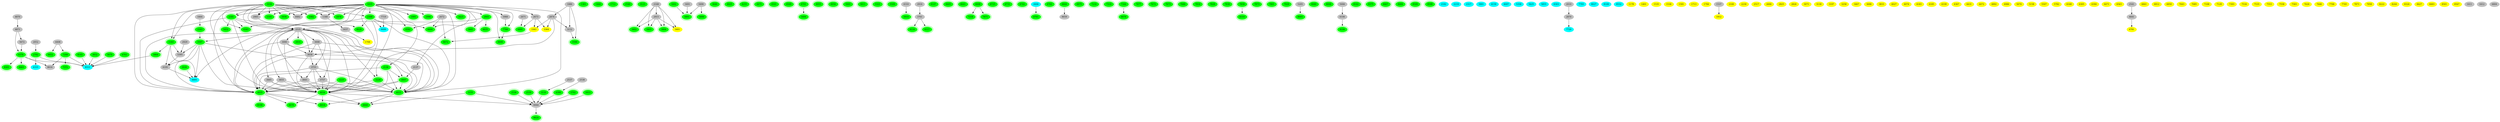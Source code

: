 digraph G {
// Standard, Experimental, Proposed Standard
node [color=green,peripheries=3,style=filled];
1034 1035 1101 1183 1383 1464 1712 1876 1982 1995 1996 2136 2163 2181 2308 2536 2539 2540 2782 2845 2930 2931 3007 3110 3123 3225 3226 3402 3403 3404 3425 3492 3596 3597 3645 3646 3832 4025 4033 4034 4035 4255 4343 4398 4470 4471 4501 4509 4592 4635 4701 4955 4956 5001 5011 5155 5321 5452 5494 5509 5679 5702 5864 5890 5891 5910 5933 5936 6014 6116 6117 6147 6376 6604 6605 6641 6652 6672 6698 6725 6731 6742 6761 6762 6763 6840 6844 6891 6975 7208 7216 7218 7314 7344 7372 7477 7671 7672 7673 7686 7766 7816 7828 7830 7858 7873 7901 7929 8005 8020 8078 8080 8094 8106 8145 8162 8198 8301 8310 8375 8463 8467 8484 8490 8509 8598 8624;
// Best Current Practice
node [color=cyan,peripheries=1,style=filled];
2182 2219 2317 2606 3901 4159 4697 5358 5625 5855 6303 6335 6895 7720 7793 8027 8109 8499 8552 8553;
// Informational
node [color=yellow,peripheries=1,style=filled];
1178 1401 1535 1536 1591 1706 1713 1794 1912 2100 2230 2517 2694 2825 2826 3071 3130 3197 3258 3363 3364 3401 3467 3696 3833 4027 4074 4183 4185 4339 4367 4431 4472 4892 4986 5074 5158 5507 5782 6168 6305 6394 6471 6563 6781 6841 6912 6950 7043 7085 7108 7129 7393 7534 7535 7553 7558 7583 7626 7646 7706 7745 7871 7958 8222 8244 8324 8427 8483 8501 8567;
// Obsolete, Historic
node [color=grey,peripheries=1,style=filled];
1611 1612 2673 2874 4870 6804;
//node [color=black,peripheries=1,style=solid]
1034->1101;1034->1183;1034->1348;1034->1876;1034->1982;1034->2065;1034->2181;1034->2308;1034->2535;1034->4033;1034->4034;1034->4035;1034->4343;1034->4592;1034->5936;1034->8020;1034->8482;
1035->1101;1035->1183;1035->1348;1035->1876;1035->1982;1035->1995;1035->1996;1035->2065;1035->2136;1035->2181;1035->2137;1035->2308;1035->2535;1035->2673;1035->2845;1035->3425;1035->3658;1035->4033;1035->4034;1035->4035;1035->4343;1035->5936;1035->5966;1035->6604;1035->7766;1035->8482;1035->8490;
1101;
1178;
1183->5395;1183->5864;1183->6195;1183->6895;
1348->1637;
1383;
1401;
1464;
1535;
1536;
1537->1912;
1591;
1611;
1612;
1637->1706;
1664->2163;
1706;
1712;
1713;
1794;
1876;
1886->3596;1886->2874;1886->3152;
1912;
1982;
1995;
1996;
2010->2870;
2052->2782;
2065->2535;
2100;
2136->3007;2136->4035;2136->4033;2136->4034;
2137->3007;
2163->3597;
2168->3401;2168->3402;2168->3403;2168->3404;2168->2915;
2181->4035;2181->2535;2181->4343;2181->4033;2181->4034;2181->5452;
2182;
2219;
2230;
2308->4035;2308->4033;2308->4034;2308->6604;2308->8020;2308->8499;
2317;
2517;
2535->4033;2535->4034;2535->4035;2535->2931;2535->3007;2535->3008;2535->3090;2535->3226;2535->3445;2535->3597;2535->3655;2535->3658;2535->3755;2535->3757;2535->3845;
2536->6944;
2537->3110;
2538->4398;
2539->6944;
2540;
2541->4641;
2606->6761;
2671->6891;
2672->6672;2672->4592;2672->6604;
2673->6891;2673->3363;2673->3364;
2694;
2782->6335;2782->8553;
2825;
2826;
2845->3645;2845->4635;2845->6895;
2870->7720;
2874->3152;2874->3226;2874->3363;2874->3364;
2915->3401;2915->3402;2915->3403;2915->3404;
2916->3761;
2929->5395;
2930->6895;
2931;
3007->4033;3007->4034;3007->4035;
3008->4035;3008->4033;3008->4034;3008->3658;
3071;
3090->4033;3090->4034;3090->4035;3090->3658;
3110->6944;
3123;
3130;
3152->3596;
3197;
3225->4033;3225->4034;3225->4035;
3226->4033;3226->4034;3226->4035;
3258;
3363->6672;
3364;
3401;
3402;
3403;
3404;
3425;
3445->4033;3445->4034;3445->4035;
3467;
3490->5890;3490->5891;
3491->5891;
3492->5891;
3596;
3597->4033;3597->4034;3597->4035;3597->5395;3597->6195;3597->6895;
3645;
3646;
3655->4033;3655->4034;3655->4035;
3658->4033;3658->4034;3658->4035;3658->3755;
3696;
3755->4033;3755->4034;3755->4035;3755->3757;3755->3845;
3757->4033;3757->4034;3757->4035;
3761->6116;3761->6117;
3832->8553;
3833;
3845->4033;3845->4034;3845->4035;
3901;
4025;
4027;
4033->6014;4033->6840;
4034->4470;4034->6014;4034->6840;4034->6944;
4035->4470;4035->6014;4035->6840;4035->8198;
4074;
4159;
4183;
4185;
4255;
4310->5910;
4339;
4343;
4367;
4398->6944;
4408->7208;4408->6652;
4431;
4470;
4471;
4472;
4501;
4509;
4592;
4635;
4641->6781;
4697;
4701->5494;
4870->4871;
4871->6376;4871->5672;
4892;
4955;
4956;
4986;
5001;
5006->6106;
5011;
5074;
5155->6840;5155->6944;
5158;
5205->8005;
5321;
5358;
5395->6195;
5452;
5494;
5507;
5509;
5625;
5672->6376;
5679->8553;
5702->6944;
5782;
5855;
5864->8553;
5890;
5891;
5910;
5933->6944;
5936;
5966->7766;
6014;
6106->8106;
6116;
6117;
6147;
6168;
6195->6895;
6303;
6305;
6335;
6376->8301;6376->8463;6376->8553;6376->8616;
6394;
6471;
6563;
6604;
6605;
6641;
6652;
6672;
6698->7218;6698->7671;
6725;
6731;
6742;
6761;
6762;
6763->8553;
6781;
6804;
6840;
6841;
6844->8659;
6891;
6895;
6912;
6944->8624;
6950;
6975;
7043;
7085;
7108;
7129;
7208->7372;7208->8553;7208->8616;
7216;
7218;
7314;
7344->8078;
7372;
7393;
7477;
7534;
7535;
7553;
7558;
7583;
7626;
7646;
7671;
7672;
7673;
7686;
7706;
7719->8499;
7720;
7745;
7766->8490;
7793;
7816;
7828;
7830;
7858->8310;
7871;
7873;
7901;
7929;
7958;
8005;
8020;
8027;
8078;
8080;
8094;
8106;
8109;
8145->8553;
8162;
8198;
8222;
8244;
8301;
8310;
8324;
8375;
8427;
8463;
8467;
8483;
8484;
8490;
8499;
8501;
8509;
8552;
8553;
8567;
8598;
8624;
}
